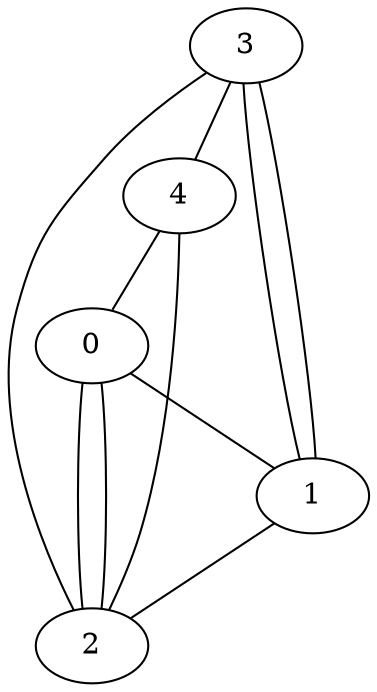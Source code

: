 graph g {
 3 -- 4;
 3 -- 2;
 1 -- 3;
 1 -- 2;
 1 -- 3;
 4 -- 0;
 4 -- 2;
 0 -- 2;
 0 -- 1;
 0 -- 2;
}